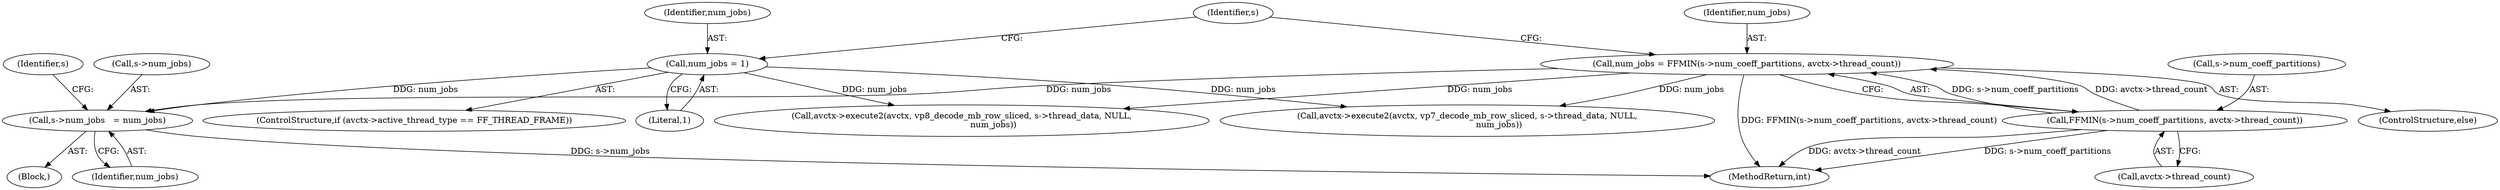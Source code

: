 digraph "0_FFmpeg_6b5d3fb26fb4be48e4966e4b1d97c2165538d4ef@pointer" {
"1000688" [label="(Call,s->num_jobs   = num_jobs)"];
"1000675" [label="(Call,num_jobs = 1)"];
"1000679" [label="(Call,num_jobs = FFMIN(s->num_coeff_partitions, avctx->thread_count))"];
"1000681" [label="(Call,FFMIN(s->num_coeff_partitions, avctx->thread_count))"];
"1000772" [label="(Call,avctx->execute2(avctx, vp8_decode_mb_row_sliced, s->thread_data, NULL,\n                        num_jobs))"];
"1000680" [label="(Identifier,num_jobs)"];
"1000763" [label="(Call,avctx->execute2(avctx, vp7_decode_mb_row_sliced, s->thread_data, NULL,\n                        num_jobs))"];
"1000669" [label="(ControlStructure,if (avctx->active_thread_type == FF_THREAD_FRAME))"];
"1000690" [label="(Identifier,s)"];
"1000108" [label="(Block,)"];
"1000877" [label="(MethodReturn,int)"];
"1000677" [label="(Literal,1)"];
"1000678" [label="(ControlStructure,else)"];
"1000692" [label="(Identifier,num_jobs)"];
"1000675" [label="(Call,num_jobs = 1)"];
"1000681" [label="(Call,FFMIN(s->num_coeff_partitions, avctx->thread_count))"];
"1000682" [label="(Call,s->num_coeff_partitions)"];
"1000695" [label="(Identifier,s)"];
"1000676" [label="(Identifier,num_jobs)"];
"1000679" [label="(Call,num_jobs = FFMIN(s->num_coeff_partitions, avctx->thread_count))"];
"1000685" [label="(Call,avctx->thread_count)"];
"1000689" [label="(Call,s->num_jobs)"];
"1000688" [label="(Call,s->num_jobs   = num_jobs)"];
"1000688" -> "1000108"  [label="AST: "];
"1000688" -> "1000692"  [label="CFG: "];
"1000689" -> "1000688"  [label="AST: "];
"1000692" -> "1000688"  [label="AST: "];
"1000695" -> "1000688"  [label="CFG: "];
"1000688" -> "1000877"  [label="DDG: s->num_jobs"];
"1000675" -> "1000688"  [label="DDG: num_jobs"];
"1000679" -> "1000688"  [label="DDG: num_jobs"];
"1000675" -> "1000669"  [label="AST: "];
"1000675" -> "1000677"  [label="CFG: "];
"1000676" -> "1000675"  [label="AST: "];
"1000677" -> "1000675"  [label="AST: "];
"1000690" -> "1000675"  [label="CFG: "];
"1000675" -> "1000763"  [label="DDG: num_jobs"];
"1000675" -> "1000772"  [label="DDG: num_jobs"];
"1000679" -> "1000678"  [label="AST: "];
"1000679" -> "1000681"  [label="CFG: "];
"1000680" -> "1000679"  [label="AST: "];
"1000681" -> "1000679"  [label="AST: "];
"1000690" -> "1000679"  [label="CFG: "];
"1000679" -> "1000877"  [label="DDG: FFMIN(s->num_coeff_partitions, avctx->thread_count)"];
"1000681" -> "1000679"  [label="DDG: s->num_coeff_partitions"];
"1000681" -> "1000679"  [label="DDG: avctx->thread_count"];
"1000679" -> "1000763"  [label="DDG: num_jobs"];
"1000679" -> "1000772"  [label="DDG: num_jobs"];
"1000681" -> "1000685"  [label="CFG: "];
"1000682" -> "1000681"  [label="AST: "];
"1000685" -> "1000681"  [label="AST: "];
"1000681" -> "1000877"  [label="DDG: s->num_coeff_partitions"];
"1000681" -> "1000877"  [label="DDG: avctx->thread_count"];
}
